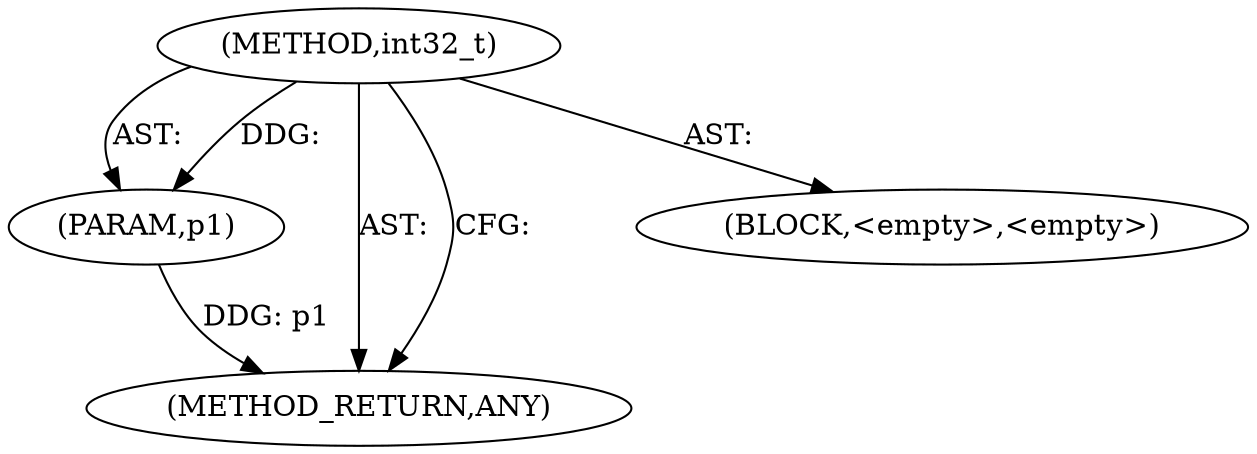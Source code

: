 digraph "int32_t" {  
"100180" [label = <(METHOD,int32_t)> ]
"100181" [label = <(PARAM,p1)> ]
"100182" [label = <(METHOD_RETURN,ANY)> ]
"100183" [label = <(BLOCK,&lt;empty&gt;,&lt;empty&gt;)> ]
  "100180" -> "100182"  [ label = "AST: "] 
  "100180" -> "100181"  [ label = "AST: "] 
  "100180" -> "100183"  [ label = "AST: "] 
  "100180" -> "100182"  [ label = "CFG: "] 
  "100181" -> "100182"  [ label = "DDG: p1"] 
  "100180" -> "100181"  [ label = "DDG: "] 
}
